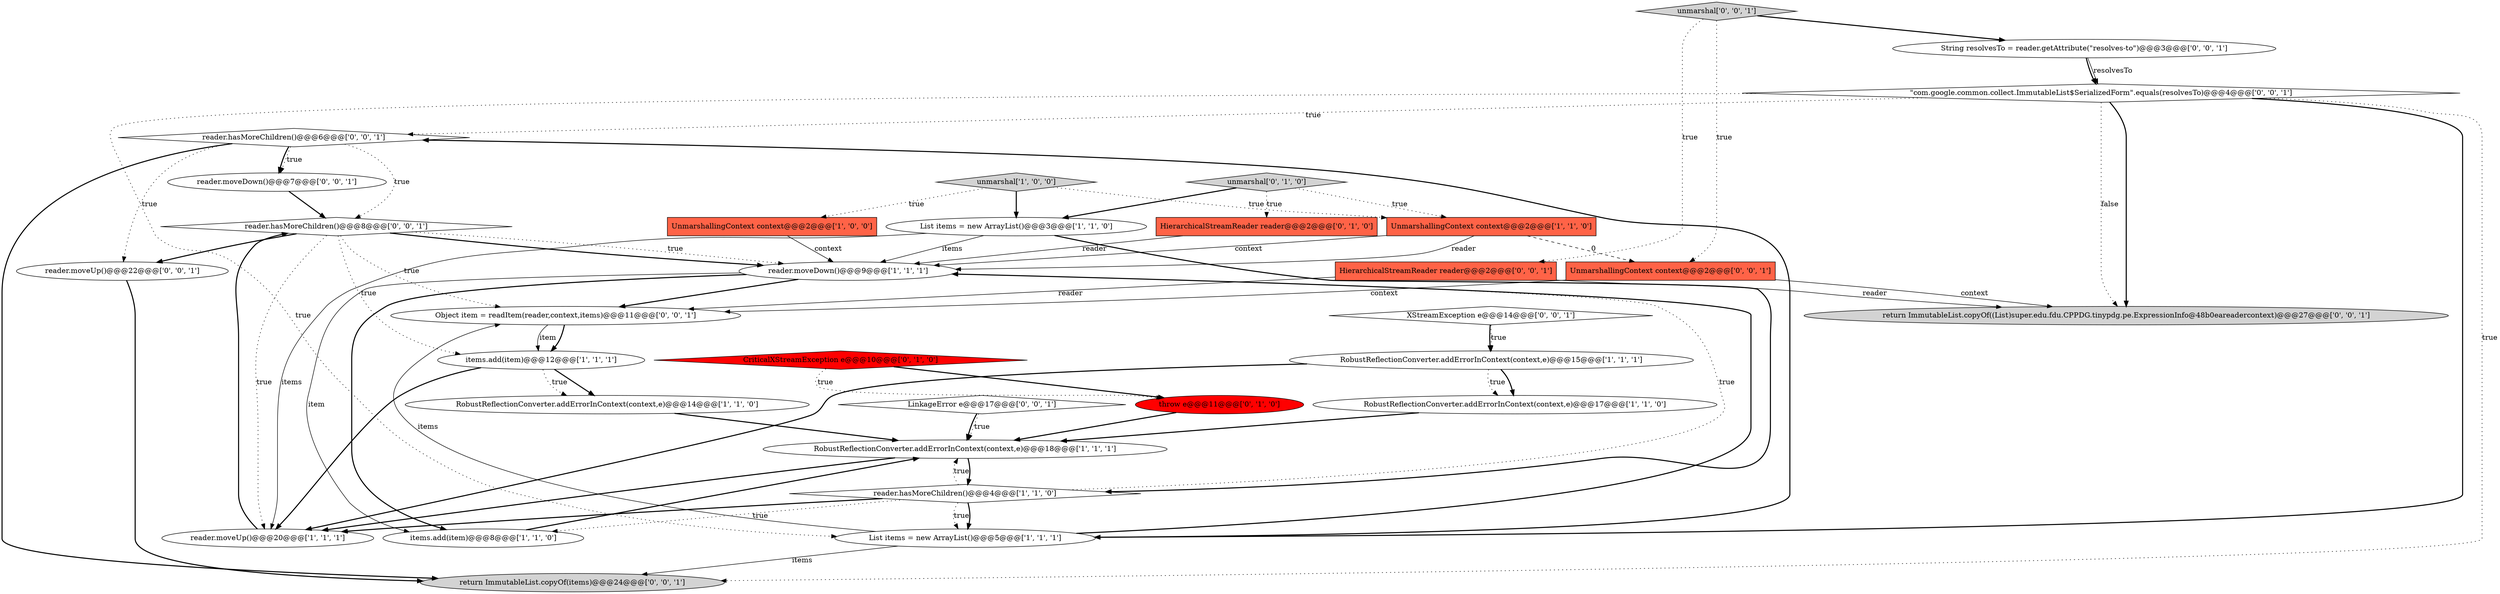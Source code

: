 digraph {
31 [style = filled, label = "reader.moveUp()@@@22@@@['0', '0', '1']", fillcolor = white, shape = ellipse image = "AAA0AAABBB3BBB"];
12 [style = filled, label = "reader.moveDown()@@@9@@@['1', '1', '1']", fillcolor = white, shape = ellipse image = "AAA0AAABBB1BBB"];
2 [style = filled, label = "RobustReflectionConverter.addErrorInContext(context,e)@@@14@@@['1', '1', '0']", fillcolor = white, shape = ellipse image = "AAA0AAABBB1BBB"];
14 [style = filled, label = "HierarchicalStreamReader reader@@@2@@@['0', '1', '0']", fillcolor = tomato, shape = box image = "AAA0AAABBB2BBB"];
29 [style = filled, label = "return ImmutableList.copyOf(items)@@@24@@@['0', '0', '1']", fillcolor = lightgray, shape = ellipse image = "AAA0AAABBB3BBB"];
22 [style = filled, label = "unmarshal['0', '0', '1']", fillcolor = lightgray, shape = diamond image = "AAA0AAABBB3BBB"];
13 [style = filled, label = "unmarshal['1', '0', '0']", fillcolor = lightgray, shape = diamond image = "AAA0AAABBB1BBB"];
4 [style = filled, label = "reader.hasMoreChildren()@@@4@@@['1', '1', '0']", fillcolor = white, shape = diamond image = "AAA0AAABBB1BBB"];
9 [style = filled, label = "List items = new ArrayList()@@@3@@@['1', '1', '0']", fillcolor = white, shape = ellipse image = "AAA0AAABBB1BBB"];
23 [style = filled, label = "String resolvesTo = reader.getAttribute(\"resolves-to\")@@@3@@@['0', '0', '1']", fillcolor = white, shape = ellipse image = "AAA0AAABBB3BBB"];
19 [style = filled, label = "Object item = readItem(reader,context,items)@@@11@@@['0', '0', '1']", fillcolor = white, shape = ellipse image = "AAA0AAABBB3BBB"];
1 [style = filled, label = "items.add(item)@@@8@@@['1', '1', '0']", fillcolor = white, shape = ellipse image = "AAA0AAABBB1BBB"];
24 [style = filled, label = "\"com.google.common.collect.ImmutableList$SerializedForm\".equals(resolvesTo)@@@4@@@['0', '0', '1']", fillcolor = white, shape = diamond image = "AAA0AAABBB3BBB"];
30 [style = filled, label = "XStreamException e@@@14@@@['0', '0', '1']", fillcolor = white, shape = diamond image = "AAA0AAABBB3BBB"];
20 [style = filled, label = "reader.moveDown()@@@7@@@['0', '0', '1']", fillcolor = white, shape = ellipse image = "AAA0AAABBB3BBB"];
17 [style = filled, label = "CriticalXStreamException e@@@10@@@['0', '1', '0']", fillcolor = red, shape = diamond image = "AAA1AAABBB2BBB"];
28 [style = filled, label = "reader.hasMoreChildren()@@@6@@@['0', '0', '1']", fillcolor = white, shape = diamond image = "AAA0AAABBB3BBB"];
15 [style = filled, label = "throw e@@@11@@@['0', '1', '0']", fillcolor = red, shape = ellipse image = "AAA1AAABBB2BBB"];
3 [style = filled, label = "UnmarshallingContext context@@@2@@@['1', '0', '0']", fillcolor = tomato, shape = box image = "AAA0AAABBB1BBB"];
10 [style = filled, label = "RobustReflectionConverter.addErrorInContext(context,e)@@@15@@@['1', '1', '1']", fillcolor = white, shape = ellipse image = "AAA0AAABBB1BBB"];
26 [style = filled, label = "return ImmutableList.copyOf((List)super.edu.fdu.CPPDG.tinypdg.pe.ExpressionInfo@48b0eareadercontext)@@@27@@@['0', '0', '1']", fillcolor = lightgray, shape = ellipse image = "AAA0AAABBB3BBB"];
7 [style = filled, label = "RobustReflectionConverter.addErrorInContext(context,e)@@@17@@@['1', '1', '0']", fillcolor = white, shape = ellipse image = "AAA0AAABBB1BBB"];
5 [style = filled, label = "reader.moveUp()@@@20@@@['1', '1', '1']", fillcolor = white, shape = ellipse image = "AAA0AAABBB1BBB"];
18 [style = filled, label = "HierarchicalStreamReader reader@@@2@@@['0', '0', '1']", fillcolor = tomato, shape = box image = "AAA0AAABBB3BBB"];
21 [style = filled, label = "LinkageError e@@@17@@@['0', '0', '1']", fillcolor = white, shape = diamond image = "AAA0AAABBB3BBB"];
8 [style = filled, label = "RobustReflectionConverter.addErrorInContext(context,e)@@@18@@@['1', '1', '1']", fillcolor = white, shape = ellipse image = "AAA0AAABBB1BBB"];
0 [style = filled, label = "items.add(item)@@@12@@@['1', '1', '1']", fillcolor = white, shape = ellipse image = "AAA0AAABBB1BBB"];
27 [style = filled, label = "UnmarshallingContext context@@@2@@@['0', '0', '1']", fillcolor = tomato, shape = box image = "AAA0AAABBB3BBB"];
25 [style = filled, label = "reader.hasMoreChildren()@@@8@@@['0', '0', '1']", fillcolor = white, shape = diamond image = "AAA0AAABBB3BBB"];
6 [style = filled, label = "UnmarshallingContext context@@@2@@@['1', '1', '0']", fillcolor = tomato, shape = box image = "AAA0AAABBB1BBB"];
16 [style = filled, label = "unmarshal['0', '1', '0']", fillcolor = lightgray, shape = diamond image = "AAA0AAABBB2BBB"];
11 [style = filled, label = "List items = new ArrayList()@@@5@@@['1', '1', '1']", fillcolor = white, shape = ellipse image = "AAA0AAABBB1BBB"];
3->12 [style = solid, label="context"];
28->29 [style = bold, label=""];
11->28 [style = bold, label=""];
13->6 [style = dotted, label="true"];
28->31 [style = dotted, label="true"];
16->9 [style = bold, label=""];
1->8 [style = bold, label=""];
22->18 [style = dotted, label="true"];
14->12 [style = solid, label="reader"];
13->3 [style = dotted, label="true"];
28->20 [style = bold, label=""];
4->1 [style = dotted, label="true"];
28->20 [style = dotted, label="true"];
24->26 [style = dotted, label="false"];
30->10 [style = dotted, label="true"];
6->12 [style = solid, label="reader"];
9->4 [style = bold, label=""];
24->29 [style = dotted, label="true"];
0->2 [style = bold, label=""];
28->25 [style = dotted, label="true"];
21->8 [style = dotted, label="true"];
23->24 [style = solid, label="resolvesTo"];
21->8 [style = bold, label=""];
4->11 [style = dotted, label="true"];
4->8 [style = dotted, label="true"];
11->19 [style = solid, label="items"];
31->29 [style = bold, label=""];
25->12 [style = dotted, label="true"];
25->0 [style = dotted, label="true"];
11->12 [style = bold, label=""];
12->1 [style = solid, label="item"];
6->12 [style = solid, label="context"];
12->1 [style = bold, label=""];
9->5 [style = solid, label="items"];
10->7 [style = bold, label=""];
7->8 [style = bold, label=""];
20->25 [style = bold, label=""];
22->23 [style = bold, label=""];
24->28 [style = dotted, label="true"];
5->25 [style = bold, label=""];
27->26 [style = solid, label="context"];
18->26 [style = solid, label="reader"];
19->0 [style = bold, label=""];
25->31 [style = bold, label=""];
24->11 [style = dotted, label="true"];
24->26 [style = bold, label=""];
25->5 [style = dotted, label="true"];
23->24 [style = bold, label=""];
27->19 [style = solid, label="context"];
17->15 [style = dotted, label="true"];
10->5 [style = bold, label=""];
8->5 [style = bold, label=""];
25->12 [style = bold, label=""];
6->27 [style = dashed, label="0"];
11->29 [style = solid, label="items"];
24->11 [style = bold, label=""];
16->6 [style = dotted, label="true"];
22->27 [style = dotted, label="true"];
16->14 [style = dotted, label="true"];
17->15 [style = bold, label=""];
9->12 [style = solid, label="items"];
30->10 [style = bold, label=""];
10->7 [style = dotted, label="true"];
13->9 [style = bold, label=""];
8->4 [style = bold, label=""];
0->2 [style = dotted, label="true"];
18->19 [style = solid, label="reader"];
12->19 [style = bold, label=""];
4->11 [style = bold, label=""];
4->12 [style = dotted, label="true"];
25->19 [style = dotted, label="true"];
4->5 [style = bold, label=""];
15->8 [style = bold, label=""];
19->0 [style = solid, label="item"];
2->8 [style = bold, label=""];
0->5 [style = bold, label=""];
}
